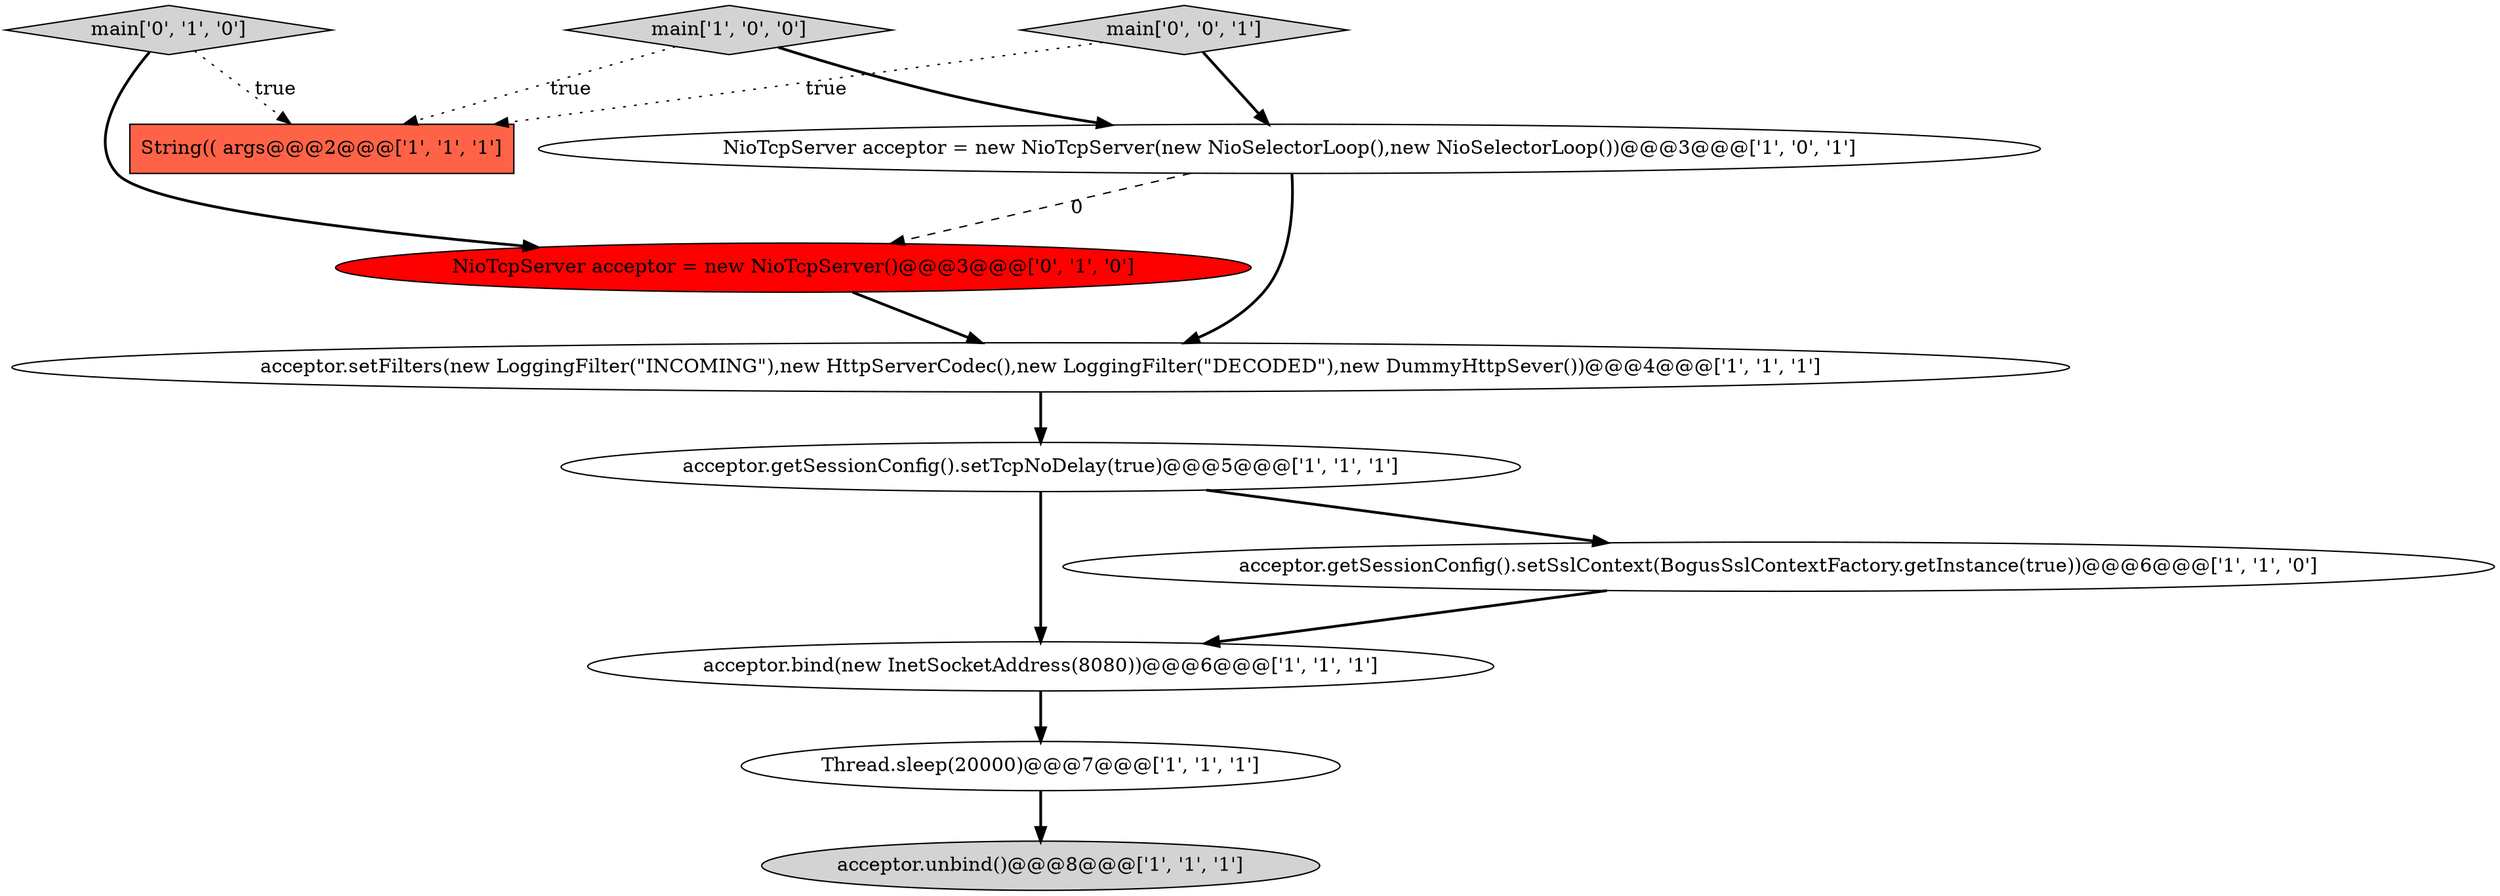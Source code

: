 digraph {
0 [style = filled, label = "acceptor.bind(new InetSocketAddress(8080))@@@6@@@['1', '1', '1']", fillcolor = white, shape = ellipse image = "AAA0AAABBB1BBB"];
1 [style = filled, label = "String(( args@@@2@@@['1', '1', '1']", fillcolor = tomato, shape = box image = "AAA0AAABBB1BBB"];
8 [style = filled, label = "Thread.sleep(20000)@@@7@@@['1', '1', '1']", fillcolor = white, shape = ellipse image = "AAA0AAABBB1BBB"];
7 [style = filled, label = "acceptor.getSessionConfig().setTcpNoDelay(true)@@@5@@@['1', '1', '1']", fillcolor = white, shape = ellipse image = "AAA0AAABBB1BBB"];
6 [style = filled, label = "NioTcpServer acceptor = new NioTcpServer(new NioSelectorLoop(),new NioSelectorLoop())@@@3@@@['1', '0', '1']", fillcolor = white, shape = ellipse image = "AAA0AAABBB1BBB"];
10 [style = filled, label = "NioTcpServer acceptor = new NioTcpServer()@@@3@@@['0', '1', '0']", fillcolor = red, shape = ellipse image = "AAA1AAABBB2BBB"];
2 [style = filled, label = "acceptor.unbind()@@@8@@@['1', '1', '1']", fillcolor = lightgray, shape = ellipse image = "AAA0AAABBB1BBB"];
9 [style = filled, label = "main['0', '1', '0']", fillcolor = lightgray, shape = diamond image = "AAA0AAABBB2BBB"];
5 [style = filled, label = "acceptor.setFilters(new LoggingFilter(\"INCOMING\"),new HttpServerCodec(),new LoggingFilter(\"DECODED\"),new DummyHttpSever())@@@4@@@['1', '1', '1']", fillcolor = white, shape = ellipse image = "AAA0AAABBB1BBB"];
11 [style = filled, label = "main['0', '0', '1']", fillcolor = lightgray, shape = diamond image = "AAA0AAABBB3BBB"];
3 [style = filled, label = "main['1', '0', '0']", fillcolor = lightgray, shape = diamond image = "AAA0AAABBB1BBB"];
4 [style = filled, label = "acceptor.getSessionConfig().setSslContext(BogusSslContextFactory.getInstance(true))@@@6@@@['1', '1', '0']", fillcolor = white, shape = ellipse image = "AAA0AAABBB1BBB"];
5->7 [style = bold, label=""];
11->6 [style = bold, label=""];
6->5 [style = bold, label=""];
3->6 [style = bold, label=""];
6->10 [style = dashed, label="0"];
7->0 [style = bold, label=""];
7->4 [style = bold, label=""];
10->5 [style = bold, label=""];
9->10 [style = bold, label=""];
8->2 [style = bold, label=""];
3->1 [style = dotted, label="true"];
11->1 [style = dotted, label="true"];
4->0 [style = bold, label=""];
0->8 [style = bold, label=""];
9->1 [style = dotted, label="true"];
}

